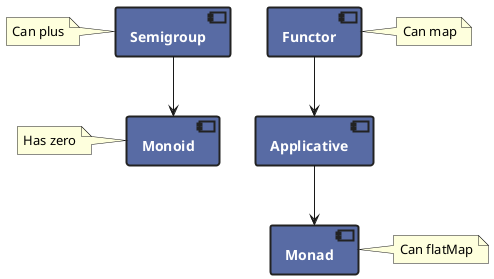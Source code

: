 @startuml

skinparam defaultTextAlignment center

skinparam component {
  fontStyle bold
  fontColor white
  backgroundColor #586ba4
  borderColor #222
  borderThickness 2
}

component semigroup as "Semigroup"
note left of semigroup: Can plus

component monoid as "Monoid"
note left of monoid: Has zero

semigroup --> monoid

component functor as "Functor"
note right of functor: Can map

component applicative as "Applicative"

component monad as "Monad"
note right of monad: Can flatMap

functor --> applicative
applicative --> monad
@enduml
